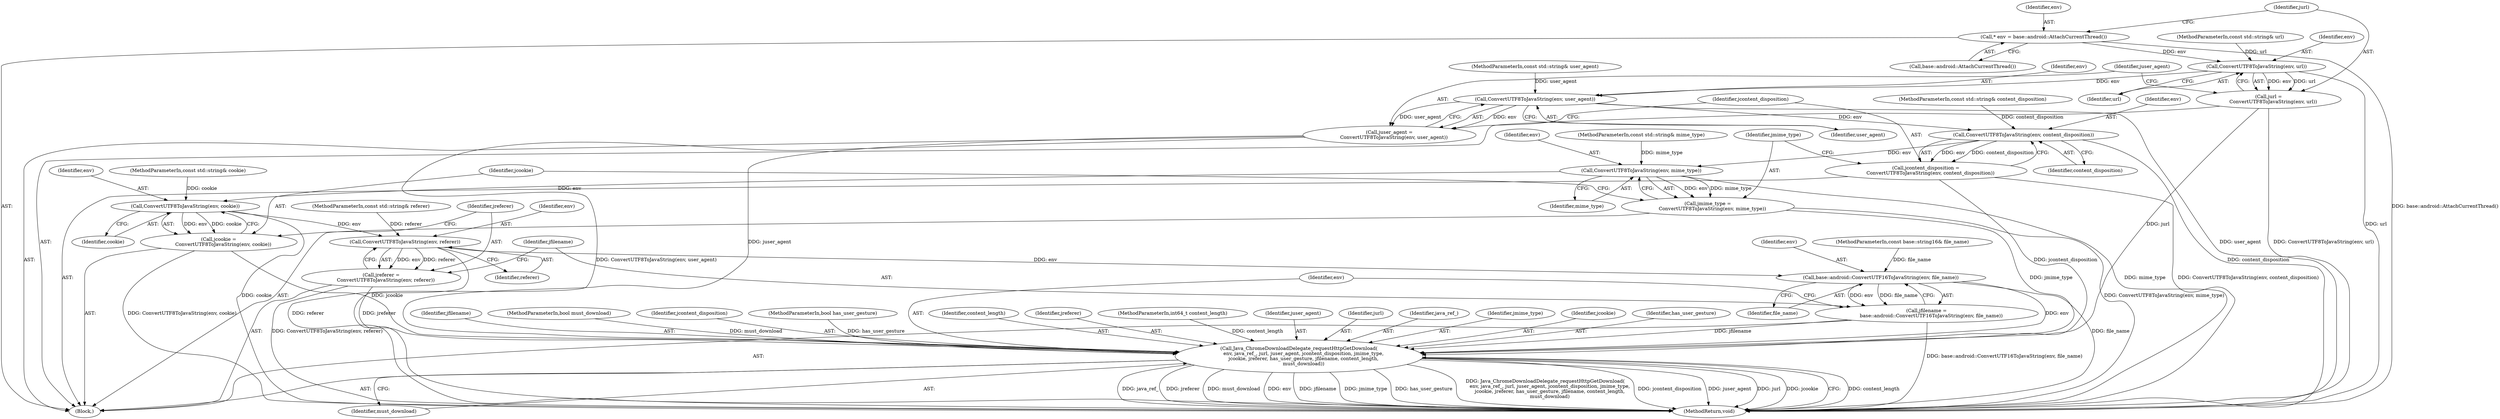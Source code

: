 digraph "1_Chrome_5fc08cfb098acce49344d2e89cc27c915903f81c_0@API" {
"1000113" [label="(Call,* env = base::android::AttachCurrentThread())"];
"1000119" [label="(Call,ConvertUTF8ToJavaString(env, url))"];
"1000117" [label="(Call,jurl =\n      ConvertUTF8ToJavaString(env, url))"];
"1000158" [label="(Call,Java_ChromeDownloadDelegate_requestHttpGetDownload(\n      env, java_ref_, jurl, juser_agent, jcontent_disposition, jmime_type,\n      jcookie, jreferer, has_user_gesture, jfilename, content_length,\n      must_download))"];
"1000125" [label="(Call,ConvertUTF8ToJavaString(env, user_agent))"];
"1000123" [label="(Call,juser_agent =\n      ConvertUTF8ToJavaString(env, user_agent))"];
"1000131" [label="(Call,ConvertUTF8ToJavaString(env, content_disposition))"];
"1000129" [label="(Call,jcontent_disposition =\n      ConvertUTF8ToJavaString(env, content_disposition))"];
"1000137" [label="(Call,ConvertUTF8ToJavaString(env, mime_type))"];
"1000135" [label="(Call,jmime_type =\n      ConvertUTF8ToJavaString(env, mime_type))"];
"1000143" [label="(Call,ConvertUTF8ToJavaString(env, cookie))"];
"1000141" [label="(Call,jcookie =\n      ConvertUTF8ToJavaString(env, cookie))"];
"1000149" [label="(Call,ConvertUTF8ToJavaString(env, referer))"];
"1000147" [label="(Call,jreferer =\n      ConvertUTF8ToJavaString(env, referer))"];
"1000155" [label="(Call,base::android::ConvertUTF16ToJavaString(env, file_name))"];
"1000153" [label="(Call,jfilename =\n      base::android::ConvertUTF16ToJavaString(env, file_name))"];
"1000168" [label="(Identifier,jfilename)"];
"1000154" [label="(Identifier,jfilename)"];
"1000135" [label="(Call,jmime_type =\n      ConvertUTF8ToJavaString(env, mime_type))"];
"1000142" [label="(Identifier,jcookie)"];
"1000148" [label="(Identifier,jreferer)"];
"1000101" [label="(MethodParameterIn,const std::string& url)"];
"1000138" [label="(Identifier,env)"];
"1000110" [label="(MethodParameterIn,bool must_download)"];
"1000119" [label="(Call,ConvertUTF8ToJavaString(env, url))"];
"1000163" [label="(Identifier,jcontent_disposition)"];
"1000117" [label="(Call,jurl =\n      ConvertUTF8ToJavaString(env, url))"];
"1000109" [label="(MethodParameterIn,bool has_user_gesture)"];
"1000149" [label="(Call,ConvertUTF8ToJavaString(env, referer))"];
"1000155" [label="(Call,base::android::ConvertUTF16ToJavaString(env, file_name))"];
"1000169" [label="(Identifier,content_length)"];
"1000113" [label="(Call,* env = base::android::AttachCurrentThread())"];
"1000120" [label="(Identifier,env)"];
"1000102" [label="(MethodParameterIn,const std::string& user_agent)"];
"1000139" [label="(Identifier,mime_type)"];
"1000171" [label="(MethodReturn,void)"];
"1000170" [label="(Identifier,must_download)"];
"1000166" [label="(Identifier,jreferer)"];
"1000108" [label="(MethodParameterIn,int64_t content_length)"];
"1000159" [label="(Identifier,env)"];
"1000162" [label="(Identifier,juser_agent)"];
"1000145" [label="(Identifier,cookie)"];
"1000161" [label="(Identifier,jurl)"];
"1000151" [label="(Identifier,referer)"];
"1000125" [label="(Call,ConvertUTF8ToJavaString(env, user_agent))"];
"1000131" [label="(Call,ConvertUTF8ToJavaString(env, content_disposition))"];
"1000104" [label="(MethodParameterIn,const std::string& mime_type)"];
"1000153" [label="(Call,jfilename =\n      base::android::ConvertUTF16ToJavaString(env, file_name))"];
"1000144" [label="(Identifier,env)"];
"1000143" [label="(Call,ConvertUTF8ToJavaString(env, cookie))"];
"1000150" [label="(Identifier,env)"];
"1000160" [label="(Identifier,java_ref_)"];
"1000107" [label="(MethodParameterIn,const base::string16& file_name)"];
"1000164" [label="(Identifier,jmime_type)"];
"1000137" [label="(Call,ConvertUTF8ToJavaString(env, mime_type))"];
"1000127" [label="(Identifier,user_agent)"];
"1000118" [label="(Identifier,jurl)"];
"1000165" [label="(Identifier,jcookie)"];
"1000132" [label="(Identifier,env)"];
"1000115" [label="(Call,base::android::AttachCurrentThread())"];
"1000141" [label="(Call,jcookie =\n      ConvertUTF8ToJavaString(env, cookie))"];
"1000121" [label="(Identifier,url)"];
"1000114" [label="(Identifier,env)"];
"1000106" [label="(MethodParameterIn,const std::string& referer)"];
"1000105" [label="(MethodParameterIn,const std::string& cookie)"];
"1000156" [label="(Identifier,env)"];
"1000158" [label="(Call,Java_ChromeDownloadDelegate_requestHttpGetDownload(\n      env, java_ref_, jurl, juser_agent, jcontent_disposition, jmime_type,\n      jcookie, jreferer, has_user_gesture, jfilename, content_length,\n      must_download))"];
"1000123" [label="(Call,juser_agent =\n      ConvertUTF8ToJavaString(env, user_agent))"];
"1000133" [label="(Identifier,content_disposition)"];
"1000103" [label="(MethodParameterIn,const std::string& content_disposition)"];
"1000130" [label="(Identifier,jcontent_disposition)"];
"1000124" [label="(Identifier,juser_agent)"];
"1000129" [label="(Call,jcontent_disposition =\n      ConvertUTF8ToJavaString(env, content_disposition))"];
"1000167" [label="(Identifier,has_user_gesture)"];
"1000147" [label="(Call,jreferer =\n      ConvertUTF8ToJavaString(env, referer))"];
"1000126" [label="(Identifier,env)"];
"1000136" [label="(Identifier,jmime_type)"];
"1000157" [label="(Identifier,file_name)"];
"1000111" [label="(Block,)"];
"1000113" -> "1000111"  [label="AST: "];
"1000113" -> "1000115"  [label="CFG: "];
"1000114" -> "1000113"  [label="AST: "];
"1000115" -> "1000113"  [label="AST: "];
"1000118" -> "1000113"  [label="CFG: "];
"1000113" -> "1000171"  [label="DDG: base::android::AttachCurrentThread()"];
"1000113" -> "1000119"  [label="DDG: env"];
"1000119" -> "1000117"  [label="AST: "];
"1000119" -> "1000121"  [label="CFG: "];
"1000120" -> "1000119"  [label="AST: "];
"1000121" -> "1000119"  [label="AST: "];
"1000117" -> "1000119"  [label="CFG: "];
"1000119" -> "1000171"  [label="DDG: url"];
"1000119" -> "1000117"  [label="DDG: env"];
"1000119" -> "1000117"  [label="DDG: url"];
"1000101" -> "1000119"  [label="DDG: url"];
"1000119" -> "1000125"  [label="DDG: env"];
"1000117" -> "1000111"  [label="AST: "];
"1000118" -> "1000117"  [label="AST: "];
"1000124" -> "1000117"  [label="CFG: "];
"1000117" -> "1000171"  [label="DDG: ConvertUTF8ToJavaString(env, url)"];
"1000117" -> "1000158"  [label="DDG: jurl"];
"1000158" -> "1000111"  [label="AST: "];
"1000158" -> "1000170"  [label="CFG: "];
"1000159" -> "1000158"  [label="AST: "];
"1000160" -> "1000158"  [label="AST: "];
"1000161" -> "1000158"  [label="AST: "];
"1000162" -> "1000158"  [label="AST: "];
"1000163" -> "1000158"  [label="AST: "];
"1000164" -> "1000158"  [label="AST: "];
"1000165" -> "1000158"  [label="AST: "];
"1000166" -> "1000158"  [label="AST: "];
"1000167" -> "1000158"  [label="AST: "];
"1000168" -> "1000158"  [label="AST: "];
"1000169" -> "1000158"  [label="AST: "];
"1000170" -> "1000158"  [label="AST: "];
"1000171" -> "1000158"  [label="CFG: "];
"1000158" -> "1000171"  [label="DDG: content_length"];
"1000158" -> "1000171"  [label="DDG: java_ref_"];
"1000158" -> "1000171"  [label="DDG: jreferer"];
"1000158" -> "1000171"  [label="DDG: must_download"];
"1000158" -> "1000171"  [label="DDG: env"];
"1000158" -> "1000171"  [label="DDG: jfilename"];
"1000158" -> "1000171"  [label="DDG: jmime_type"];
"1000158" -> "1000171"  [label="DDG: has_user_gesture"];
"1000158" -> "1000171"  [label="DDG: Java_ChromeDownloadDelegate_requestHttpGetDownload(\n      env, java_ref_, jurl, juser_agent, jcontent_disposition, jmime_type,\n      jcookie, jreferer, has_user_gesture, jfilename, content_length,\n      must_download)"];
"1000158" -> "1000171"  [label="DDG: jcontent_disposition"];
"1000158" -> "1000171"  [label="DDG: juser_agent"];
"1000158" -> "1000171"  [label="DDG: jurl"];
"1000158" -> "1000171"  [label="DDG: jcookie"];
"1000155" -> "1000158"  [label="DDG: env"];
"1000123" -> "1000158"  [label="DDG: juser_agent"];
"1000129" -> "1000158"  [label="DDG: jcontent_disposition"];
"1000135" -> "1000158"  [label="DDG: jmime_type"];
"1000141" -> "1000158"  [label="DDG: jcookie"];
"1000147" -> "1000158"  [label="DDG: jreferer"];
"1000109" -> "1000158"  [label="DDG: has_user_gesture"];
"1000153" -> "1000158"  [label="DDG: jfilename"];
"1000108" -> "1000158"  [label="DDG: content_length"];
"1000110" -> "1000158"  [label="DDG: must_download"];
"1000125" -> "1000123"  [label="AST: "];
"1000125" -> "1000127"  [label="CFG: "];
"1000126" -> "1000125"  [label="AST: "];
"1000127" -> "1000125"  [label="AST: "];
"1000123" -> "1000125"  [label="CFG: "];
"1000125" -> "1000171"  [label="DDG: user_agent"];
"1000125" -> "1000123"  [label="DDG: env"];
"1000125" -> "1000123"  [label="DDG: user_agent"];
"1000102" -> "1000125"  [label="DDG: user_agent"];
"1000125" -> "1000131"  [label="DDG: env"];
"1000123" -> "1000111"  [label="AST: "];
"1000124" -> "1000123"  [label="AST: "];
"1000130" -> "1000123"  [label="CFG: "];
"1000123" -> "1000171"  [label="DDG: ConvertUTF8ToJavaString(env, user_agent)"];
"1000131" -> "1000129"  [label="AST: "];
"1000131" -> "1000133"  [label="CFG: "];
"1000132" -> "1000131"  [label="AST: "];
"1000133" -> "1000131"  [label="AST: "];
"1000129" -> "1000131"  [label="CFG: "];
"1000131" -> "1000171"  [label="DDG: content_disposition"];
"1000131" -> "1000129"  [label="DDG: env"];
"1000131" -> "1000129"  [label="DDG: content_disposition"];
"1000103" -> "1000131"  [label="DDG: content_disposition"];
"1000131" -> "1000137"  [label="DDG: env"];
"1000129" -> "1000111"  [label="AST: "];
"1000130" -> "1000129"  [label="AST: "];
"1000136" -> "1000129"  [label="CFG: "];
"1000129" -> "1000171"  [label="DDG: ConvertUTF8ToJavaString(env, content_disposition)"];
"1000137" -> "1000135"  [label="AST: "];
"1000137" -> "1000139"  [label="CFG: "];
"1000138" -> "1000137"  [label="AST: "];
"1000139" -> "1000137"  [label="AST: "];
"1000135" -> "1000137"  [label="CFG: "];
"1000137" -> "1000171"  [label="DDG: mime_type"];
"1000137" -> "1000135"  [label="DDG: env"];
"1000137" -> "1000135"  [label="DDG: mime_type"];
"1000104" -> "1000137"  [label="DDG: mime_type"];
"1000137" -> "1000143"  [label="DDG: env"];
"1000135" -> "1000111"  [label="AST: "];
"1000136" -> "1000135"  [label="AST: "];
"1000142" -> "1000135"  [label="CFG: "];
"1000135" -> "1000171"  [label="DDG: ConvertUTF8ToJavaString(env, mime_type)"];
"1000143" -> "1000141"  [label="AST: "];
"1000143" -> "1000145"  [label="CFG: "];
"1000144" -> "1000143"  [label="AST: "];
"1000145" -> "1000143"  [label="AST: "];
"1000141" -> "1000143"  [label="CFG: "];
"1000143" -> "1000171"  [label="DDG: cookie"];
"1000143" -> "1000141"  [label="DDG: env"];
"1000143" -> "1000141"  [label="DDG: cookie"];
"1000105" -> "1000143"  [label="DDG: cookie"];
"1000143" -> "1000149"  [label="DDG: env"];
"1000141" -> "1000111"  [label="AST: "];
"1000142" -> "1000141"  [label="AST: "];
"1000148" -> "1000141"  [label="CFG: "];
"1000141" -> "1000171"  [label="DDG: ConvertUTF8ToJavaString(env, cookie)"];
"1000149" -> "1000147"  [label="AST: "];
"1000149" -> "1000151"  [label="CFG: "];
"1000150" -> "1000149"  [label="AST: "];
"1000151" -> "1000149"  [label="AST: "];
"1000147" -> "1000149"  [label="CFG: "];
"1000149" -> "1000171"  [label="DDG: referer"];
"1000149" -> "1000147"  [label="DDG: env"];
"1000149" -> "1000147"  [label="DDG: referer"];
"1000106" -> "1000149"  [label="DDG: referer"];
"1000149" -> "1000155"  [label="DDG: env"];
"1000147" -> "1000111"  [label="AST: "];
"1000148" -> "1000147"  [label="AST: "];
"1000154" -> "1000147"  [label="CFG: "];
"1000147" -> "1000171"  [label="DDG: ConvertUTF8ToJavaString(env, referer)"];
"1000155" -> "1000153"  [label="AST: "];
"1000155" -> "1000157"  [label="CFG: "];
"1000156" -> "1000155"  [label="AST: "];
"1000157" -> "1000155"  [label="AST: "];
"1000153" -> "1000155"  [label="CFG: "];
"1000155" -> "1000171"  [label="DDG: file_name"];
"1000155" -> "1000153"  [label="DDG: env"];
"1000155" -> "1000153"  [label="DDG: file_name"];
"1000107" -> "1000155"  [label="DDG: file_name"];
"1000153" -> "1000111"  [label="AST: "];
"1000154" -> "1000153"  [label="AST: "];
"1000159" -> "1000153"  [label="CFG: "];
"1000153" -> "1000171"  [label="DDG: base::android::ConvertUTF16ToJavaString(env, file_name)"];
}
